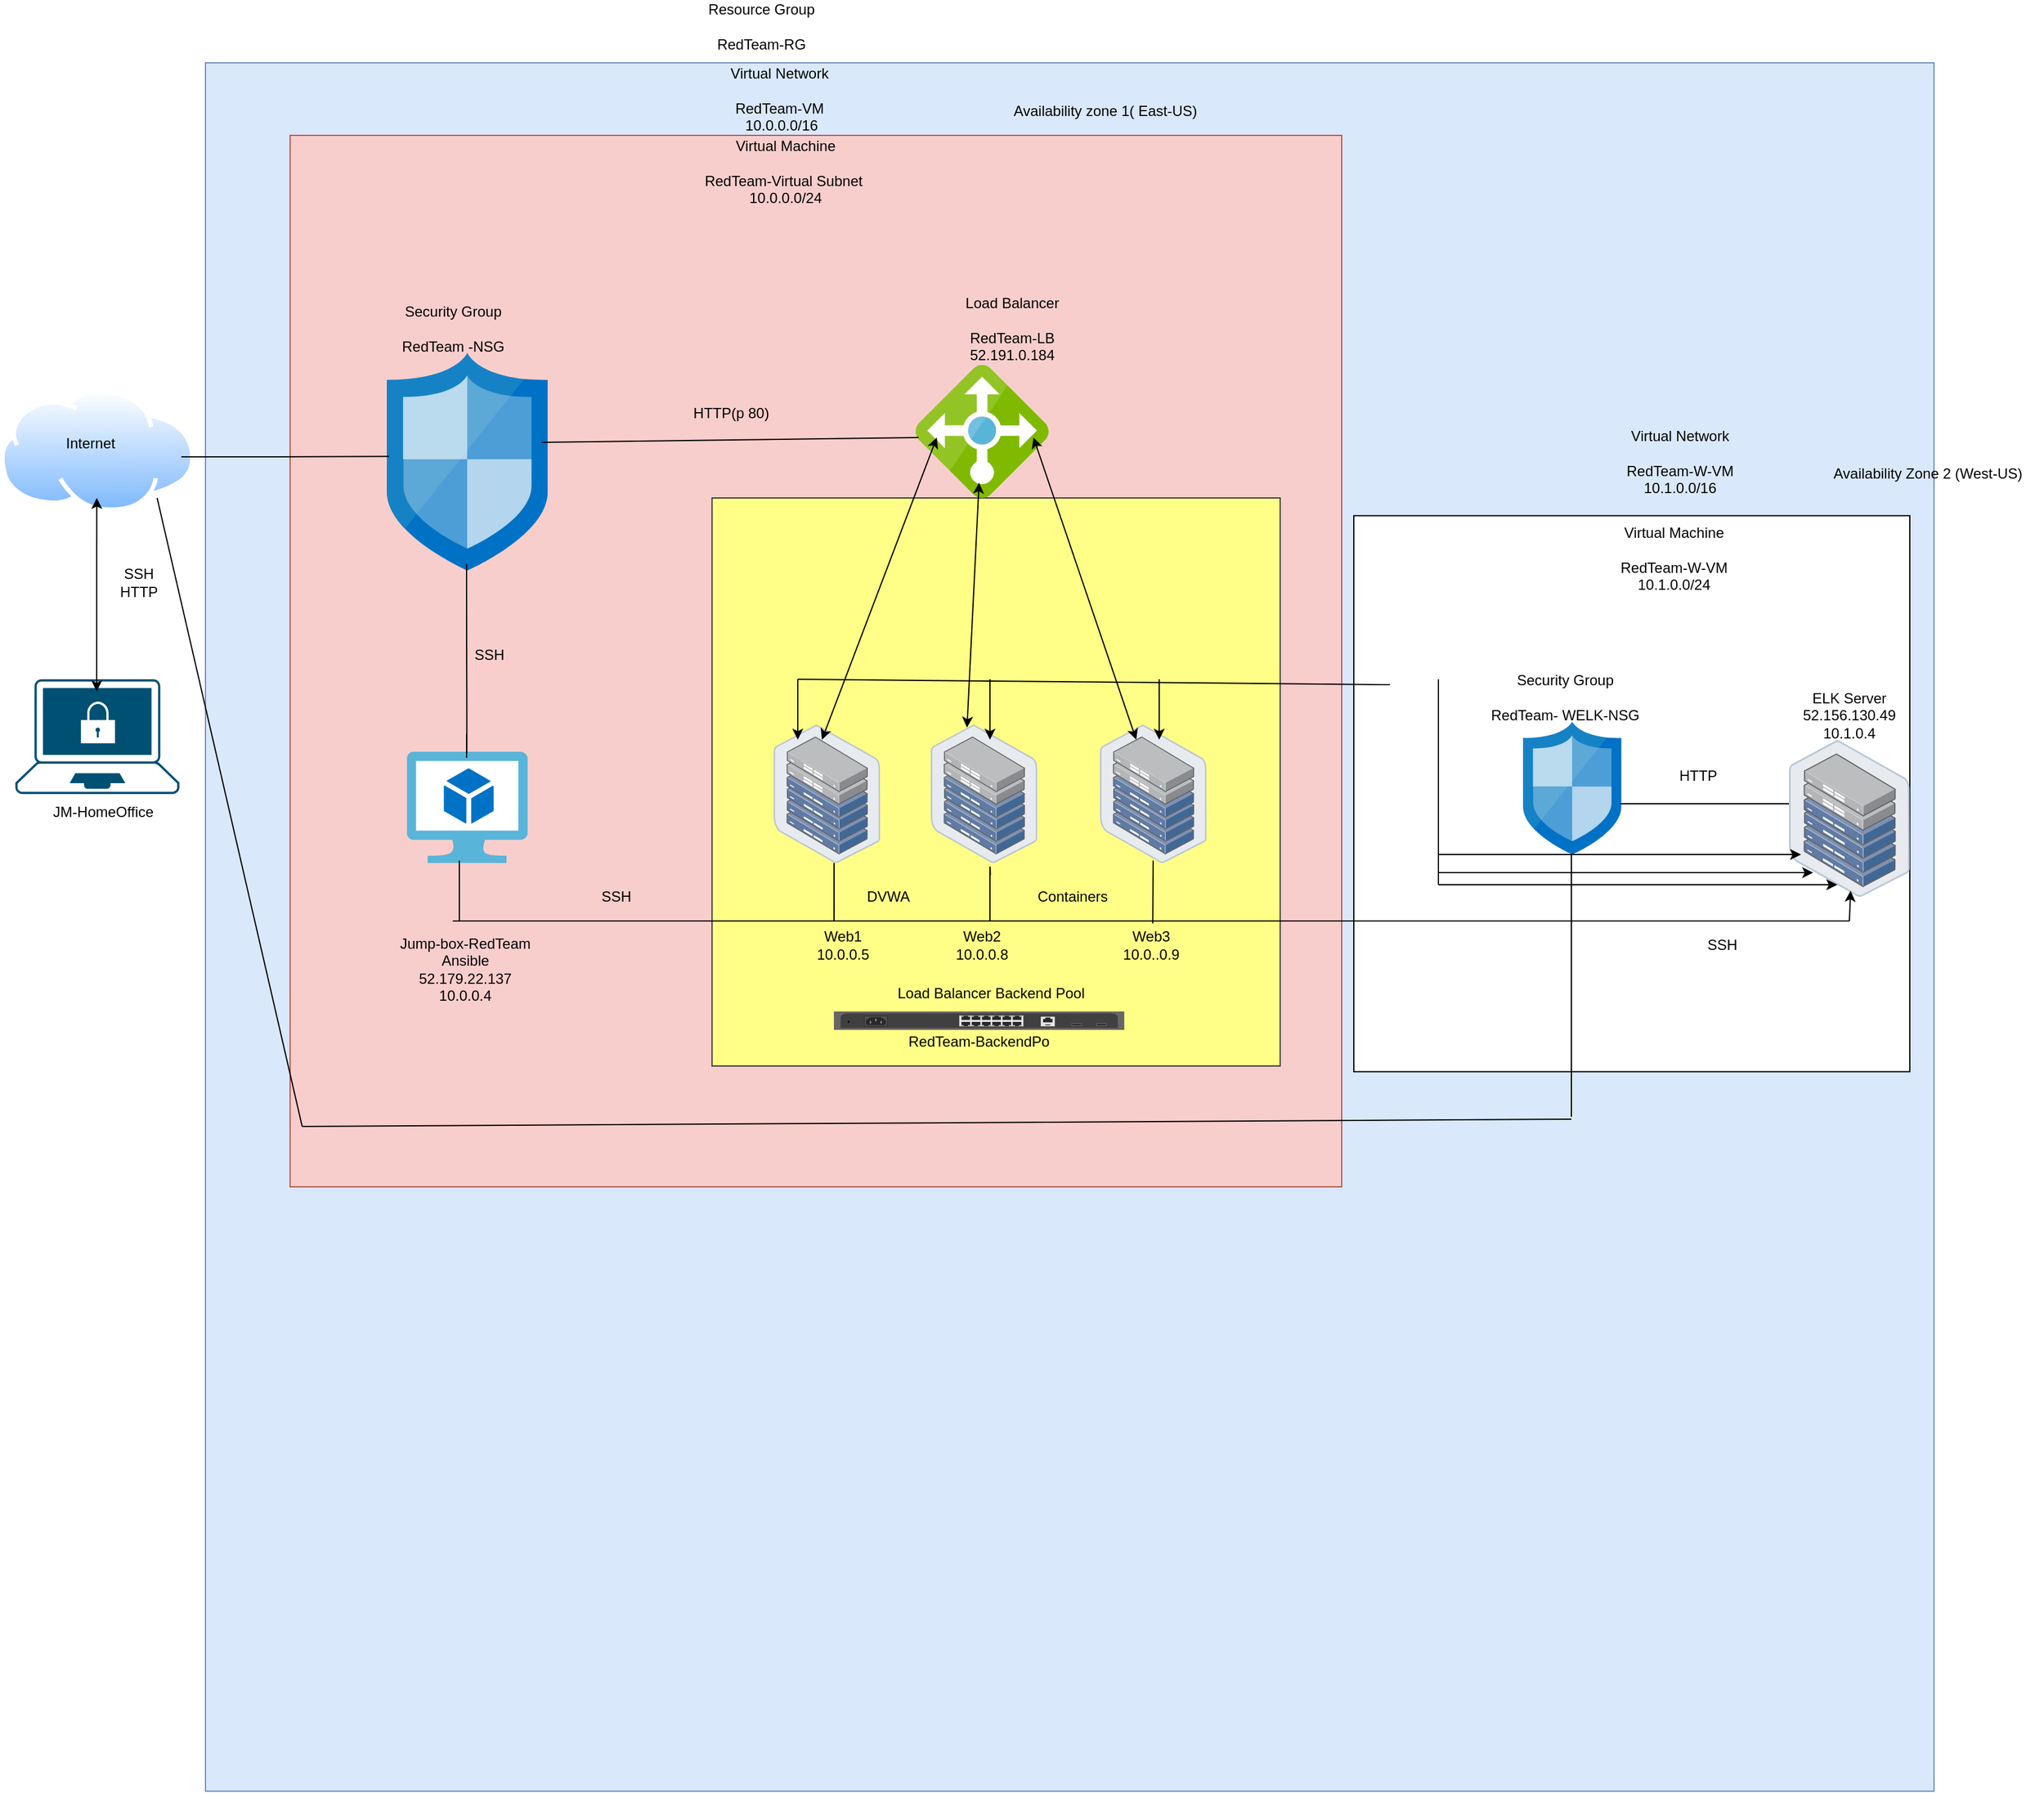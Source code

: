 <mxfile version="15.3.0" type="github">
  <diagram id="IcHb-Y-xAka0jkrHvOs7" name="Page-1">
    <mxGraphModel dx="1968" dy="450" grid="1" gridSize="10" guides="1" tooltips="1" connect="1" arrows="1" fold="1" page="1" pageScale="1" pageWidth="1100" pageHeight="850" math="0" shadow="0">
      <root>
        <mxCell id="0" />
        <mxCell id="1" parent="0" />
        <mxCell id="n_TOdqYRiLtdOjK_SjEj-1" value="" style="points=[[0.13,0.02,0],[0.5,0,0],[0.87,0.02,0],[0.885,0.4,0],[0.985,0.985,0],[0.5,1,0],[0.015,0.985,0],[0.115,0.4,0]];verticalLabelPosition=bottom;sketch=0;html=1;verticalAlign=top;aspect=fixed;align=center;pointerEvents=1;shape=mxgraph.cisco19.secure_endpoints;fillColor=#005073;strokeColor=none;" parent="1" vertex="1">
          <mxGeometry x="-807.3" y="810" width="135.71" height="95" as="geometry" />
        </mxCell>
        <mxCell id="llVI7Hf9OjRL6w-K2cts-1" value="" style="aspect=fixed;perimeter=ellipsePerimeter;html=1;align=center;shadow=0;dashed=0;spacingTop=3;image;image=img/lib/active_directory/internet_cloud.svg;" parent="1" vertex="1">
          <mxGeometry x="-820" y="570" width="161.12" height="101.5" as="geometry" />
        </mxCell>
        <mxCell id="llVI7Hf9OjRL6w-K2cts-2" value="" style="whiteSpace=wrap;html=1;aspect=fixed;fillColor=#dae8fc;strokeColor=#6c8ebf;" parent="1" vertex="1">
          <mxGeometry x="-650" y="300" width="1430" height="1430" as="geometry" />
        </mxCell>
        <mxCell id="llVI7Hf9OjRL6w-K2cts-3" value="" style="whiteSpace=wrap;html=1;aspect=fixed;fillColor=#f8cecc;strokeColor=#b85450;" parent="1" vertex="1">
          <mxGeometry x="-580" y="360" width="870" height="870" as="geometry" />
        </mxCell>
        <mxCell id="llVI7Hf9OjRL6w-K2cts-4" value="JM-HomeOffice" style="text;html=1;strokeColor=none;fillColor=none;align=center;verticalAlign=middle;whiteSpace=wrap;rounded=0;" parent="1" vertex="1">
          <mxGeometry x="-789.16" y="905" width="109.16" height="30" as="geometry" />
        </mxCell>
        <mxCell id="llVI7Hf9OjRL6w-K2cts-5" value="Internet" style="text;html=1;strokeColor=none;fillColor=none;align=center;verticalAlign=middle;whiteSpace=wrap;rounded=0;" parent="1" vertex="1">
          <mxGeometry x="-800" y="600" width="110" height="30" as="geometry" />
        </mxCell>
        <mxCell id="llVI7Hf9OjRL6w-K2cts-7" value="" style="endArrow=classic;startArrow=classic;html=1;" parent="1" edge="1">
          <mxGeometry width="50" height="50" relative="1" as="geometry">
            <mxPoint x="-740" y="820" as="sourcePoint" />
            <mxPoint x="-739.94" y="660" as="targetPoint" />
          </mxGeometry>
        </mxCell>
        <mxCell id="llVI7Hf9OjRL6w-K2cts-8" value="Resource Group&lt;br&gt;&lt;br&gt;RedTeam-RG" style="text;html=1;strokeColor=none;fillColor=none;align=center;verticalAlign=middle;whiteSpace=wrap;rounded=0;" parent="1" vertex="1">
          <mxGeometry x="-260" y="250" width="140" height="40" as="geometry" />
        </mxCell>
        <mxCell id="llVI7Hf9OjRL6w-K2cts-9" value="Virtual Network&lt;br&gt;&lt;br&gt;RedTeam-VM&lt;br&gt;&amp;nbsp;10.0.0.0/16" style="text;html=1;strokeColor=none;fillColor=none;align=center;verticalAlign=middle;whiteSpace=wrap;rounded=0;" parent="1" vertex="1">
          <mxGeometry x="-270" y="310" width="190" height="40" as="geometry" />
        </mxCell>
        <mxCell id="llVI7Hf9OjRL6w-K2cts-11" value="Virtual Machine&lt;br&gt;&lt;br&gt;RedTeam-Virtual Subnet&amp;nbsp; 10.0.0.0/24" style="text;html=1;strokeColor=none;fillColor=none;align=center;verticalAlign=middle;whiteSpace=wrap;rounded=0;" parent="1" vertex="1">
          <mxGeometry x="-260" y="370" width="180" height="40" as="geometry" />
        </mxCell>
        <mxCell id="llVI7Hf9OjRL6w-K2cts-12" value="" style="sketch=0;aspect=fixed;html=1;points=[];align=center;image;fontSize=12;image=img/lib/mscae/Network_Security_Groups_Classic.svg;" parent="1" vertex="1">
          <mxGeometry x="-500" y="540" width="133.2" height="180" as="geometry" />
        </mxCell>
        <mxCell id="llVI7Hf9OjRL6w-K2cts-15" value="" style="endArrow=none;html=1;entryX=0.015;entryY=0.476;entryDx=0;entryDy=0;entryPerimeter=0;" parent="1" target="llVI7Hf9OjRL6w-K2cts-12" edge="1">
          <mxGeometry width="50" height="50" relative="1" as="geometry">
            <mxPoint x="-670" y="626" as="sourcePoint" />
            <mxPoint x="-560" y="600" as="targetPoint" />
            <Array as="points">
              <mxPoint x="-600" y="626" />
            </Array>
          </mxGeometry>
        </mxCell>
        <mxCell id="llVI7Hf9OjRL6w-K2cts-16" value="Security Group&lt;br&gt;&lt;br&gt;RedTeam -NSG" style="text;html=1;strokeColor=none;fillColor=none;align=center;verticalAlign=middle;whiteSpace=wrap;rounded=0;" parent="1" vertex="1">
          <mxGeometry x="-540" y="490" width="190" height="60" as="geometry" />
        </mxCell>
        <mxCell id="llVI7Hf9OjRL6w-K2cts-18" value="" style="sketch=0;aspect=fixed;html=1;points=[];align=center;image;fontSize=12;image=img/lib/mscae/Virtual_Machine_2.svg;" parent="1" vertex="1">
          <mxGeometry x="-483.4" y="870" width="100" height="92" as="geometry" />
        </mxCell>
        <mxCell id="llVI7Hf9OjRL6w-K2cts-19" value="" style="endArrow=none;html=1;" parent="1" edge="1">
          <mxGeometry width="50" height="50" relative="1" as="geometry">
            <mxPoint x="-434" y="875" as="sourcePoint" />
            <mxPoint x="-433.8" y="815" as="targetPoint" />
            <Array as="points">
              <mxPoint x="-434" y="850" />
              <mxPoint x="-433.8" y="875" />
              <mxPoint x="-433.8" y="825" />
              <mxPoint x="-433.9" y="795" />
              <mxPoint x="-434" y="710" />
              <mxPoint x="-433.9" y="805" />
            </Array>
          </mxGeometry>
        </mxCell>
        <mxCell id="llVI7Hf9OjRL6w-K2cts-26" value="" style="whiteSpace=wrap;html=1;aspect=fixed;fillColor=#ffff88;strokeColor=#36393d;direction=east;" parent="1" vertex="1">
          <mxGeometry x="-230.9" y="660" width="470" height="470" as="geometry" />
        </mxCell>
        <mxCell id="llVI7Hf9OjRL6w-K2cts-28" value="" style="points=[];aspect=fixed;html=1;align=center;shadow=0;dashed=0;image;image=img/lib/allied_telesis/storage/Datacenter_Server_Half_Rack_ToR.svg;" parent="1" vertex="1">
          <mxGeometry x="-180" y="847.4" width="88.2" height="114.6" as="geometry" />
        </mxCell>
        <mxCell id="llVI7Hf9OjRL6w-K2cts-30" value="" style="points=[];aspect=fixed;html=1;align=center;shadow=0;dashed=0;image;image=img/lib/allied_telesis/storage/Datacenter_Server_Half_Rack_ToR.svg;" parent="1" vertex="1">
          <mxGeometry x="-50" y="847.4" width="88.2" height="114.6" as="geometry" />
        </mxCell>
        <mxCell id="llVI7Hf9OjRL6w-K2cts-31" value="" style="points=[];aspect=fixed;html=1;align=center;shadow=0;dashed=0;image;image=img/lib/allied_telesis/storage/Datacenter_Server_Half_Rack_ToR.svg;" parent="1" vertex="1">
          <mxGeometry x="90" y="847.4" width="88.2" height="114.6" as="geometry" />
        </mxCell>
        <mxCell id="llVI7Hf9OjRL6w-K2cts-33" value="" style="sketch=0;aspect=fixed;html=1;points=[];align=center;image;fontSize=12;image=img/lib/mscae/Load_Balancer_feature.svg;" parent="1" vertex="1">
          <mxGeometry x="-62.5" y="550" width="110" height="110" as="geometry" />
        </mxCell>
        <mxCell id="llVI7Hf9OjRL6w-K2cts-35" value="Load Balancer&lt;br&gt;&lt;br&gt;RedTeam-LB&lt;br&gt;52.191.0.184" style="text;html=1;strokeColor=none;fillColor=none;align=center;verticalAlign=middle;whiteSpace=wrap;rounded=0;" parent="1" vertex="1">
          <mxGeometry x="-45" y="500" width="125" height="40" as="geometry" />
        </mxCell>
        <mxCell id="llVI7Hf9OjRL6w-K2cts-36" value="Web1&lt;br&gt;10.0.0.5" style="text;html=1;strokeColor=none;fillColor=none;align=center;verticalAlign=middle;whiteSpace=wrap;rounded=0;" parent="1" vertex="1">
          <mxGeometry x="-165" y="1020" width="85" height="20" as="geometry" />
        </mxCell>
        <mxCell id="llVI7Hf9OjRL6w-K2cts-37" value="Web3&lt;br&gt;10.0..0.9" style="text;html=1;strokeColor=none;fillColor=none;align=center;verticalAlign=middle;whiteSpace=wrap;rounded=0;" parent="1" vertex="1">
          <mxGeometry x="90" y="1020" width="85" height="20" as="geometry" />
        </mxCell>
        <mxCell id="llVI7Hf9OjRL6w-K2cts-38" value="Web2&lt;br&gt;10.0.0.8" style="text;html=1;strokeColor=none;fillColor=none;align=center;verticalAlign=middle;whiteSpace=wrap;rounded=0;" parent="1" vertex="1">
          <mxGeometry x="-50" y="1020" width="85" height="20" as="geometry" />
        </mxCell>
        <mxCell id="llVI7Hf9OjRL6w-K2cts-39" value="" style="endArrow=none;html=1;" parent="1" edge="1">
          <mxGeometry width="50" height="50" relative="1" as="geometry">
            <mxPoint x="-140" y="1010" as="sourcePoint" />
            <mxPoint x="-210" y="1010" as="targetPoint" />
            <Array as="points">
              <mxPoint x="140" y="1010" />
              <mxPoint x="-450" y="1010" />
            </Array>
          </mxGeometry>
        </mxCell>
        <mxCell id="llVI7Hf9OjRL6w-K2cts-41" value="" style="endArrow=none;html=1;" parent="1" edge="1">
          <mxGeometry width="50" height="50" relative="1" as="geometry">
            <mxPoint x="-440" y="1010" as="sourcePoint" />
            <mxPoint x="-440" y="960" as="targetPoint" />
          </mxGeometry>
        </mxCell>
        <mxCell id="llVI7Hf9OjRL6w-K2cts-44" value="" style="endArrow=none;html=1;" parent="1" edge="1">
          <mxGeometry width="50" height="50" relative="1" as="geometry">
            <mxPoint x="133.7" y="1012" as="sourcePoint" />
            <mxPoint x="134" y="960" as="targetPoint" />
          </mxGeometry>
        </mxCell>
        <mxCell id="llVI7Hf9OjRL6w-K2cts-46" value="" style="endArrow=none;html=1;" parent="1" edge="1">
          <mxGeometry width="50" height="50" relative="1" as="geometry">
            <mxPoint x="-1" y="1010" as="sourcePoint" />
            <mxPoint x="-0.7" y="972" as="targetPoint" />
            <Array as="points">
              <mxPoint x="-1" y="962" />
            </Array>
          </mxGeometry>
        </mxCell>
        <mxCell id="llVI7Hf9OjRL6w-K2cts-47" value="" style="endArrow=none;html=1;" parent="1" edge="1">
          <mxGeometry width="50" height="50" relative="1" as="geometry">
            <mxPoint x="-130" y="1010" as="sourcePoint" />
            <mxPoint x="-130" y="962" as="targetPoint" />
            <Array as="points">
              <mxPoint x="-130" y="962" />
            </Array>
          </mxGeometry>
        </mxCell>
        <mxCell id="llVI7Hf9OjRL6w-K2cts-48" value="DVWA" style="text;html=1;strokeColor=none;fillColor=none;align=center;verticalAlign=middle;whiteSpace=wrap;rounded=0;" parent="1" vertex="1">
          <mxGeometry x="-120" y="980" width="70" height="20" as="geometry" />
        </mxCell>
        <mxCell id="llVI7Hf9OjRL6w-K2cts-49" value="Containers" style="text;html=1;strokeColor=none;fillColor=none;align=center;verticalAlign=middle;whiteSpace=wrap;rounded=0;" parent="1" vertex="1">
          <mxGeometry x="20" y="980" width="95" height="20" as="geometry" />
        </mxCell>
        <mxCell id="llVI7Hf9OjRL6w-K2cts-50" value="Jump-box-RedTeam&lt;br&gt;Ansible&lt;br&gt;52.179.22.137&lt;br&gt;10.0.0.4" style="text;html=1;strokeColor=none;fillColor=none;align=center;verticalAlign=middle;whiteSpace=wrap;rounded=0;" parent="1" vertex="1">
          <mxGeometry x="-510" y="1040" width="150" height="20" as="geometry" />
        </mxCell>
        <mxCell id="llVI7Hf9OjRL6w-K2cts-51" value="SSH" style="text;html=1;strokeColor=none;fillColor=none;align=center;verticalAlign=middle;whiteSpace=wrap;rounded=0;" parent="1" vertex="1">
          <mxGeometry x="-350" y="980" width="80" height="20" as="geometry" />
        </mxCell>
        <mxCell id="llVI7Hf9OjRL6w-K2cts-52" value="SSH" style="text;html=1;strokeColor=none;fillColor=none;align=center;verticalAlign=middle;whiteSpace=wrap;rounded=0;" parent="1" vertex="1">
          <mxGeometry x="-440" y="780" width="50" height="20" as="geometry" />
        </mxCell>
        <mxCell id="llVI7Hf9OjRL6w-K2cts-53" value="" style="endArrow=none;html=1;" parent="1" edge="1">
          <mxGeometry width="50" height="50" relative="1" as="geometry">
            <mxPoint x="-372" y="614" as="sourcePoint" />
            <mxPoint x="-60" y="610" as="targetPoint" />
          </mxGeometry>
        </mxCell>
        <mxCell id="llVI7Hf9OjRL6w-K2cts-54" value="SSH&lt;br&gt;HTTP" style="text;html=1;strokeColor=none;fillColor=none;align=center;verticalAlign=middle;whiteSpace=wrap;rounded=0;" parent="1" vertex="1">
          <mxGeometry x="-740" y="720" width="70" height="20" as="geometry" />
        </mxCell>
        <mxCell id="llVI7Hf9OjRL6w-K2cts-55" value="HTTP(p 80)" style="text;html=1;strokeColor=none;fillColor=none;align=center;verticalAlign=middle;whiteSpace=wrap;rounded=0;" parent="1" vertex="1">
          <mxGeometry x="-260" y="580" width="90" height="20" as="geometry" />
        </mxCell>
        <mxCell id="llVI7Hf9OjRL6w-K2cts-56" value="" style="endArrow=classic;startArrow=classic;html=1;" parent="1" edge="1">
          <mxGeometry width="50" height="50" relative="1" as="geometry">
            <mxPoint x="-140" y="860" as="sourcePoint" />
            <mxPoint x="-45" y="610" as="targetPoint" />
          </mxGeometry>
        </mxCell>
        <mxCell id="llVI7Hf9OjRL6w-K2cts-57" value="" style="endArrow=classic;startArrow=classic;html=1;" parent="1" edge="1">
          <mxGeometry width="50" height="50" relative="1" as="geometry">
            <mxPoint x="-20" y="850" as="sourcePoint" />
            <mxPoint x="-10" y="647.4" as="targetPoint" />
          </mxGeometry>
        </mxCell>
        <mxCell id="llVI7Hf9OjRL6w-K2cts-58" value="" style="endArrow=classic;startArrow=classic;html=1;" parent="1" edge="1">
          <mxGeometry width="50" height="50" relative="1" as="geometry">
            <mxPoint x="120" y="860" as="sourcePoint" />
            <mxPoint x="35" y="610" as="targetPoint" />
          </mxGeometry>
        </mxCell>
        <mxCell id="llVI7Hf9OjRL6w-K2cts-59" value="" style="html=1;verticalLabelPosition=bottom;verticalAlign=top;outlineConnect=0;shadow=0;dashed=0;shape=mxgraph.rack.hpe_aruba.gateways_controllers.aruba_9012_10_port_gbe_gateway_back;" parent="1" vertex="1">
          <mxGeometry x="-130" y="1085" width="240" height="15" as="geometry" />
        </mxCell>
        <mxCell id="llVI7Hf9OjRL6w-K2cts-60" value="RedTeam-BackendPo" style="text;html=1;strokeColor=none;fillColor=none;align=center;verticalAlign=middle;whiteSpace=wrap;rounded=0;" parent="1" vertex="1">
          <mxGeometry x="-100" y="1100" width="180" height="20" as="geometry" />
        </mxCell>
        <mxCell id="llVI7Hf9OjRL6w-K2cts-61" value="Load Balancer Backend Pool" style="text;html=1;strokeColor=none;fillColor=none;align=center;verticalAlign=middle;whiteSpace=wrap;rounded=0;" parent="1" vertex="1">
          <mxGeometry x="-90" y="1060" width="180" height="20" as="geometry" />
        </mxCell>
        <mxCell id="E9d8_AmILumTyX3_b7Oe-2" value="" style="whiteSpace=wrap;html=1;aspect=fixed;" vertex="1" parent="1">
          <mxGeometry x="300" y="674.7" width="460" height="460" as="geometry" />
        </mxCell>
        <mxCell id="E9d8_AmILumTyX3_b7Oe-6" value="" style="points=[];aspect=fixed;html=1;align=center;shadow=0;dashed=0;image;image=img/lib/allied_telesis/storage/Datacenter_Server_Half_Rack_ToR.svg;" vertex="1" parent="1">
          <mxGeometry x="660" y="860.07" width="100" height="129.93" as="geometry" />
        </mxCell>
        <mxCell id="E9d8_AmILumTyX3_b7Oe-8" value="" style="sketch=0;aspect=fixed;html=1;points=[];align=center;image;fontSize=12;image=img/lib/mscae/Network_Security_Groups_Classic.svg;" vertex="1" parent="1">
          <mxGeometry x="440" y="845" width="81.4" height="110" as="geometry" />
        </mxCell>
        <mxCell id="E9d8_AmILumTyX3_b7Oe-9" value="Security Group&lt;br&gt;&lt;br&gt;RedTeam- WELK-NSG" style="text;html=1;strokeColor=none;fillColor=none;align=center;verticalAlign=middle;whiteSpace=wrap;rounded=0;" vertex="1" parent="1">
          <mxGeometry x="390" y="800" width="170" height="50" as="geometry" />
        </mxCell>
        <mxCell id="E9d8_AmILumTyX3_b7Oe-10" value="Virtual Network&lt;br&gt;&lt;br&gt;RedTeam-W-VM&lt;br&gt;10.1.0.0/16" style="text;html=1;strokeColor=none;fillColor=none;align=center;verticalAlign=middle;whiteSpace=wrap;rounded=0;" vertex="1" parent="1">
          <mxGeometry x="470" y="590" width="200" height="80" as="geometry" />
        </mxCell>
        <mxCell id="E9d8_AmILumTyX3_b7Oe-11" value="Virtual Machine&lt;br&gt;&lt;br&gt;RedTeam-W-VM&lt;br&gt;10.1.0.0/24" style="text;html=1;strokeColor=none;fillColor=none;align=center;verticalAlign=middle;whiteSpace=wrap;rounded=0;" vertex="1" parent="1">
          <mxGeometry x="460" y="680" width="210" height="60" as="geometry" />
        </mxCell>
        <mxCell id="E9d8_AmILumTyX3_b7Oe-12" value="ELK Server&lt;br&gt;52.156.130.49&lt;br&gt;10.1.0.4" style="text;html=1;strokeColor=none;fillColor=none;align=center;verticalAlign=middle;whiteSpace=wrap;rounded=0;" vertex="1" parent="1">
          <mxGeometry x="635" y="820.07" width="150" height="40" as="geometry" />
        </mxCell>
        <mxCell id="E9d8_AmILumTyX3_b7Oe-13" value="" style="endArrow=none;html=1;" edge="1" parent="1">
          <mxGeometry width="50" height="50" relative="1" as="geometry">
            <mxPoint x="520" y="913" as="sourcePoint" />
            <mxPoint x="660" y="913" as="targetPoint" />
            <Array as="points">
              <mxPoint x="580" y="913" />
            </Array>
          </mxGeometry>
        </mxCell>
        <mxCell id="E9d8_AmILumTyX3_b7Oe-14" value="HTTP" style="text;html=1;strokeColor=none;fillColor=none;align=center;verticalAlign=middle;whiteSpace=wrap;rounded=0;" vertex="1" parent="1">
          <mxGeometry x="535" y="870" width="100" height="40" as="geometry" />
        </mxCell>
        <mxCell id="E9d8_AmILumTyX3_b7Oe-15" value="" style="endArrow=none;html=1;" edge="1" parent="1">
          <mxGeometry width="50" height="50" relative="1" as="geometry">
            <mxPoint x="130" y="1010" as="sourcePoint" />
            <mxPoint x="710" y="1010" as="targetPoint" />
          </mxGeometry>
        </mxCell>
        <mxCell id="E9d8_AmILumTyX3_b7Oe-18" value="" style="endArrow=classic;html=1;entryX=0.51;entryY=0.962;entryDx=0;entryDy=0;entryPerimeter=0;" edge="1" parent="1" target="E9d8_AmILumTyX3_b7Oe-6">
          <mxGeometry width="50" height="50" relative="1" as="geometry">
            <mxPoint x="710" y="1010" as="sourcePoint" />
            <mxPoint x="730" y="990" as="targetPoint" />
            <Array as="points">
              <mxPoint x="710" y="1010" />
            </Array>
          </mxGeometry>
        </mxCell>
        <mxCell id="E9d8_AmILumTyX3_b7Oe-19" value="" style="endArrow=none;html=1;entryX=0.065;entryY=0.304;entryDx=0;entryDy=0;entryPerimeter=0;" edge="1" parent="1" target="E9d8_AmILumTyX3_b7Oe-2">
          <mxGeometry width="50" height="50" relative="1" as="geometry">
            <mxPoint x="-160" y="810" as="sourcePoint" />
            <mxPoint x="178.2" y="760" as="targetPoint" />
            <Array as="points" />
          </mxGeometry>
        </mxCell>
        <mxCell id="E9d8_AmILumTyX3_b7Oe-20" value="" style="endArrow=none;html=1;" edge="1" parent="1">
          <mxGeometry width="50" height="50" relative="1" as="geometry">
            <mxPoint x="370" y="980" as="sourcePoint" />
            <mxPoint x="370" y="810" as="targetPoint" />
          </mxGeometry>
        </mxCell>
        <mxCell id="E9d8_AmILumTyX3_b7Oe-23" value="" style="endArrow=classic;html=1;" edge="1" parent="1">
          <mxGeometry width="50" height="50" relative="1" as="geometry">
            <mxPoint x="139" y="810" as="sourcePoint" />
            <mxPoint x="139" y="860" as="targetPoint" />
            <Array as="points" />
          </mxGeometry>
        </mxCell>
        <mxCell id="E9d8_AmILumTyX3_b7Oe-24" value="" style="endArrow=classic;html=1;" edge="1" parent="1">
          <mxGeometry width="50" height="50" relative="1" as="geometry">
            <mxPoint x="-1" y="810" as="sourcePoint" />
            <mxPoint x="-1" y="860" as="targetPoint" />
            <Array as="points" />
          </mxGeometry>
        </mxCell>
        <mxCell id="E9d8_AmILumTyX3_b7Oe-25" value="" style="endArrow=classic;html=1;" edge="1" parent="1">
          <mxGeometry width="50" height="50" relative="1" as="geometry">
            <mxPoint x="-160" y="810" as="sourcePoint" />
            <mxPoint x="-160" y="860" as="targetPoint" />
            <Array as="points" />
          </mxGeometry>
        </mxCell>
        <mxCell id="E9d8_AmILumTyX3_b7Oe-26" value="" style="endArrow=classic;html=1;entryX=0.4;entryY=0.923;entryDx=0;entryDy=0;entryPerimeter=0;" edge="1" parent="1" target="E9d8_AmILumTyX3_b7Oe-6">
          <mxGeometry width="50" height="50" relative="1" as="geometry">
            <mxPoint x="370" y="980" as="sourcePoint" />
            <mxPoint x="440" y="980" as="targetPoint" />
          </mxGeometry>
        </mxCell>
        <mxCell id="E9d8_AmILumTyX3_b7Oe-27" value="" style="endArrow=classic;html=1;" edge="1" parent="1">
          <mxGeometry width="50" height="50" relative="1" as="geometry">
            <mxPoint x="370" y="970" as="sourcePoint" />
            <mxPoint x="680" y="970" as="targetPoint" />
          </mxGeometry>
        </mxCell>
        <mxCell id="E9d8_AmILumTyX3_b7Oe-28" value="" style="endArrow=classic;html=1;" edge="1" parent="1">
          <mxGeometry width="50" height="50" relative="1" as="geometry">
            <mxPoint x="370" y="955" as="sourcePoint" />
            <mxPoint x="670" y="955" as="targetPoint" />
          </mxGeometry>
        </mxCell>
        <mxCell id="E9d8_AmILumTyX3_b7Oe-33" value="SSH" style="text;html=1;strokeColor=none;fillColor=none;align=center;verticalAlign=middle;whiteSpace=wrap;rounded=0;" vertex="1" parent="1">
          <mxGeometry x="560" y="1020" width="90" height="20" as="geometry" />
        </mxCell>
        <mxCell id="E9d8_AmILumTyX3_b7Oe-36" value="" style="endArrow=none;html=1;" edge="1" parent="1" target="llVI7Hf9OjRL6w-K2cts-1">
          <mxGeometry width="50" height="50" relative="1" as="geometry">
            <mxPoint x="-570" y="1180" as="sourcePoint" />
            <mxPoint x="-640" y="660" as="targetPoint" />
            <Array as="points">
              <mxPoint x="-690" y="660" />
            </Array>
          </mxGeometry>
        </mxCell>
        <mxCell id="E9d8_AmILumTyX3_b7Oe-38" value="" style="endArrow=none;html=1;" edge="1" parent="1">
          <mxGeometry width="50" height="50" relative="1" as="geometry">
            <mxPoint x="-570" y="1180" as="sourcePoint" />
            <mxPoint x="480" y="1174" as="targetPoint" />
          </mxGeometry>
        </mxCell>
        <mxCell id="E9d8_AmILumTyX3_b7Oe-40" value="" style="endArrow=none;html=1;" edge="1" parent="1">
          <mxGeometry width="50" height="50" relative="1" as="geometry">
            <mxPoint x="480" y="1172" as="sourcePoint" />
            <mxPoint x="480" y="955" as="targetPoint" />
          </mxGeometry>
        </mxCell>
        <mxCell id="E9d8_AmILumTyX3_b7Oe-41" value="Availability zone 1( East-US)" style="text;html=1;strokeColor=none;fillColor=none;align=center;verticalAlign=middle;whiteSpace=wrap;rounded=0;" vertex="1" parent="1">
          <mxGeometry x="7.5" y="330" width="172.5" height="20" as="geometry" />
        </mxCell>
        <mxCell id="E9d8_AmILumTyX3_b7Oe-42" value="Availability Zone 2 (West-US)" style="text;html=1;strokeColor=none;fillColor=none;align=center;verticalAlign=middle;whiteSpace=wrap;rounded=0;" vertex="1" parent="1">
          <mxGeometry x="680" y="630" width="190" height="20" as="geometry" />
        </mxCell>
      </root>
    </mxGraphModel>
  </diagram>
</mxfile>
